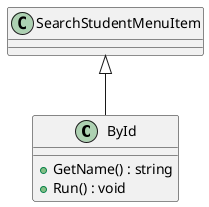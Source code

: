 @startuml
class ById {
    + GetName() : string
    + Run() : void
}
SearchStudentMenuItem <|-- ById
@enduml
